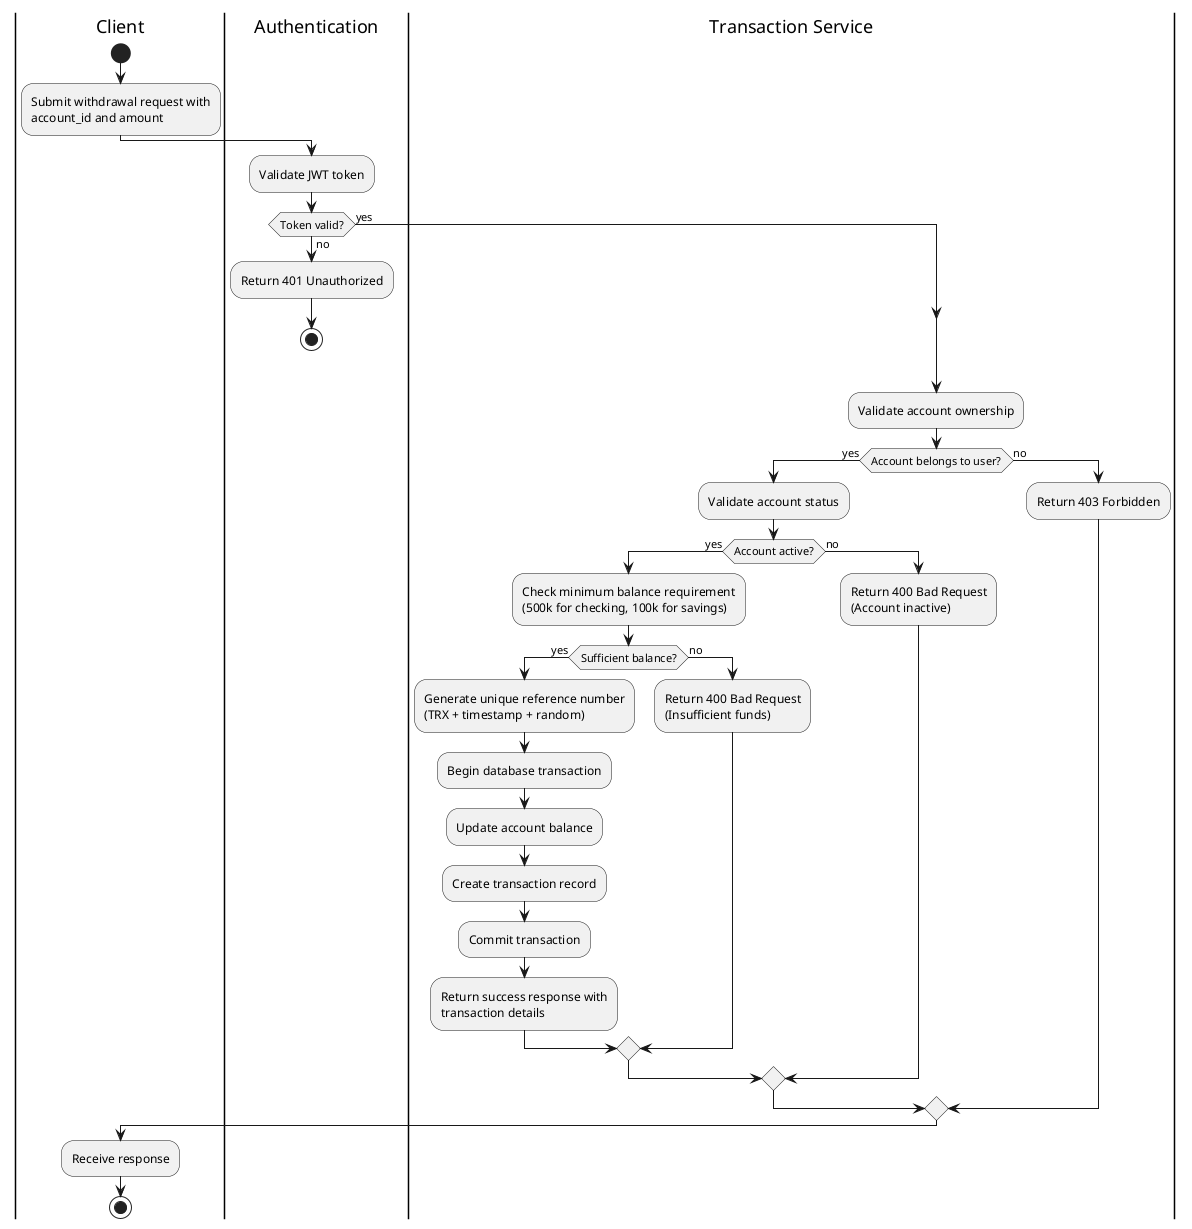 @startuml Withdrawal Activity

|Client|
start
:Submit withdrawal request with
account_id and amount;

|Authentication|
:Validate JWT token;
if (Token valid?) then (yes)
else (no)
  :Return 401 Unauthorized;
  stop
endif

|Transaction Service|
:Validate account ownership;
if (Account belongs to user?) then (yes)
  :Validate account status;
  if (Account active?) then (yes)
    :Check minimum balance requirement
    (500k for checking, 100k for savings);
    if (Sufficient balance?) then (yes)
      :Generate unique reference number
      (TRX + timestamp + random);
      :Begin database transaction;
      :Update account balance;
      :Create transaction record;
      :Commit transaction;
      :Return success response with
      transaction details;
    else (no)
      :Return 400 Bad Request
      (Insufficient funds);
    endif
  else (no)
    :Return 400 Bad Request
    (Account inactive);
  endif
else (no)
  :Return 403 Forbidden;
endif

|Client|
:Receive response;

stop

@enduml
